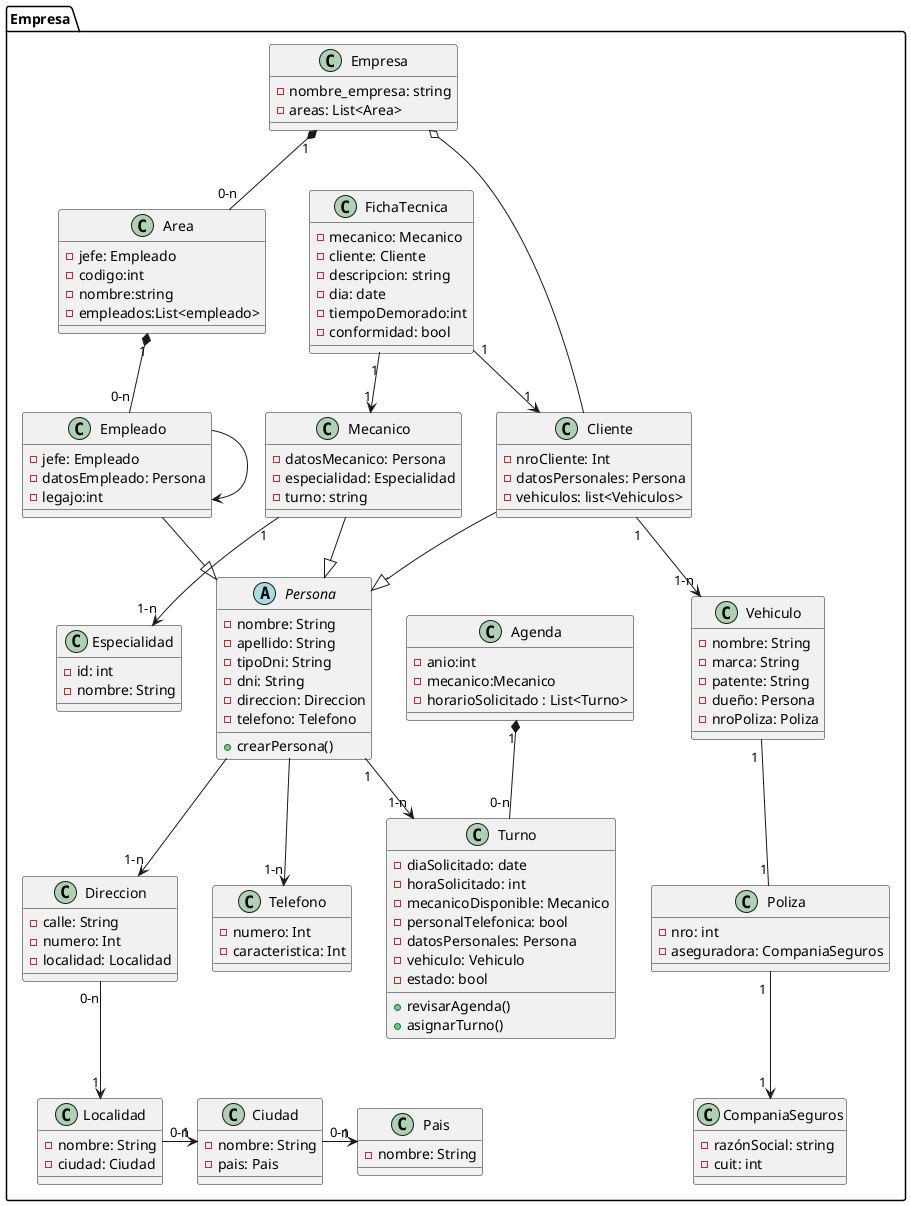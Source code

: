 @startuml Empresa
package Empresa{

    'hide empty methods
    Class Empresa{
        -nombre_empresa: string
        -areas: List<Area>
    }

    Class Area{
        -jefe: Empleado
        -codigo:int
        -nombre:string
        -empleados:List<empleado>
    }

    Abstract Class Persona{
        -nombre: String
        -apellido: String
        -tipoDni: String
        -dni: String
        -direccion: Direccion
        -telefono: Telefono
        'Responsabilidades
        + crearPersona()
    }

    Class Empleado{
        -jefe: Empleado
        -datosEmpleado: Persona
        -legajo:int
    }

    Class Vehiculo {
        -nombre: String
        -marca: String
        -patente: String
        -dueño: Persona
        -nroPoliza: Poliza
    }

    Class Poliza {
        -nro: int
        -aseguradora: CompaniaSeguros
    }

    Class CompaniaSeguros{
        -razónSocial: string
        -cuit: int
    }

    Class Mecanico{
        -datosMecanico: Persona
        -especialidad: Especialidad
        -turno: string
    } 

    Class Especialidad{
        -id: int
        -nombre: String
    }

    'Hija de Persona
    Class Cliente{
        -nroCliente: Int
        -datosPersonales: Persona
        -vehiculos: list<Vehiculos>
    }

    Class Direccion{
        -calle: String
        -numero: Int
        -localidad: Localidad
    }

    Class Localidad{
        -nombre: String
        -ciudad: Ciudad
    }

    Class Ciudad{
        -nombre: String
        -pais: Pais
    }

    Class Pais{
        -nombre: String
    }

    Class Telefono{
        -numero: Int
        -caracteristica: Int
    }    

    Class Turno{
       -diaSolicitado: date
       -horaSolicitado: int
       -mecanicoDisponible: Mecanico
       -personalTelefonica: bool
       -datosPersonales: Persona
       -vehiculo: Vehiculo
       -estado: bool
       + revisarAgenda()
       + asignarTurno()
    }


    Class Agenda{
       '-mes:int
       -anio:int
       -mecanico:Mecanico
       -horarioSolicitado : List<Turno>
    }


    Class FichaTecnica{
        -mecanico: Mecanico
        -cliente: Cliente
        -descripcion: string
        -dia: date
        -tiempoDemorado:int
        -conformidad: bool
    }
    
    'Relaciones
    
    Empresa "1" *-- "0-n" Area
    Empresa o-- Cliente

    Area "1" *-- "0-n" Empleado

    Persona "1" --> "1-n" Turno
    Persona --> "1-n" Direccion
    Persona --> "1-n" Telefono

    Vehiculo "1 "-- "1" Poliza
    Poliza "1 "-->"1 " CompaniaSeguros
    
    Cliente "1" -->"1-n" Vehiculo
    Cliente --|> Persona
    
    Empleado --> Empleado
    Empleado --|> Persona
    
    Mecanico " 1" --> " 1-n" Especialidad
    Mecanico --|> Persona
    
    FichaTecnica "1" --> "1" Mecanico
    FichaTecnica "1" --> "1" Cliente
    
    Agenda "1" *-- "0-n" Turno
    Direccion "0-n" --> "1" Localidad
    Localidad "0-n" -right-> "1" Ciudad
    Ciudad "0-n" -right-> "1" Pais

}
@enduml

'===========Ticket===========
'Ticket "0-n" --> "1" Persona
' Class Ticket{
'    -dia: date
'    -hora: int
'    -mecanico: Mecanico
'    -datosPersonales: Persona
' }
'============================


' Agregar metodos
' Ver fachada despues de agregar todos los metodos


' Puede ser agenda un singleton? Si
' Ver si DAO

' Factory Method para derivados de Persona (Mecanico, Empleado, Cliente)

' Singleton ListadePaises o Ciudad o Localidad? Vamos a ver jeje
